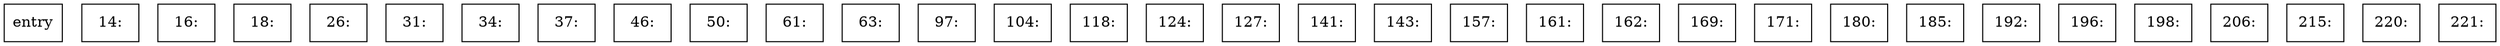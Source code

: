 digraph ControlFlowGraph {
    node [shape=rectangle]
    entry [label="entry"]
    block1 [label="14:"]
    block2 [label="16:"]
    block3 [label="18:"]
    block4 [label="26:"]
    block5 [label="31:"]
    block6 [label="34:"]
    block7 [label="37:"]
    block8 [label="46:"]
    block9 [label="50:"]
    block10 [label="61:"]
    block11 [label="63:"]
    block12 [label="97:"]
    block13 [label="104:"]
    block14 [label="118:"]
    block15 [label="124:"]
    block16 [label="127:"]
    block17 [label="141:"]
    block18 [label="143:"]
    block19 [label="157:"]
    block20 [label="161:"]
    block21 [label="162:"]
    block22 [label="169:"]
    block23 [label="171:"]
    block24 [label="180:"]
    block25 [label="185:"]
    block26 [label="192:"]
    block27 [label="196:"]
    block28 [label="198:"]
    block29 [label="206:"]
    block30 [label="215:"]
    block31 [label="220:"]
    block32 [label="221:"]
}